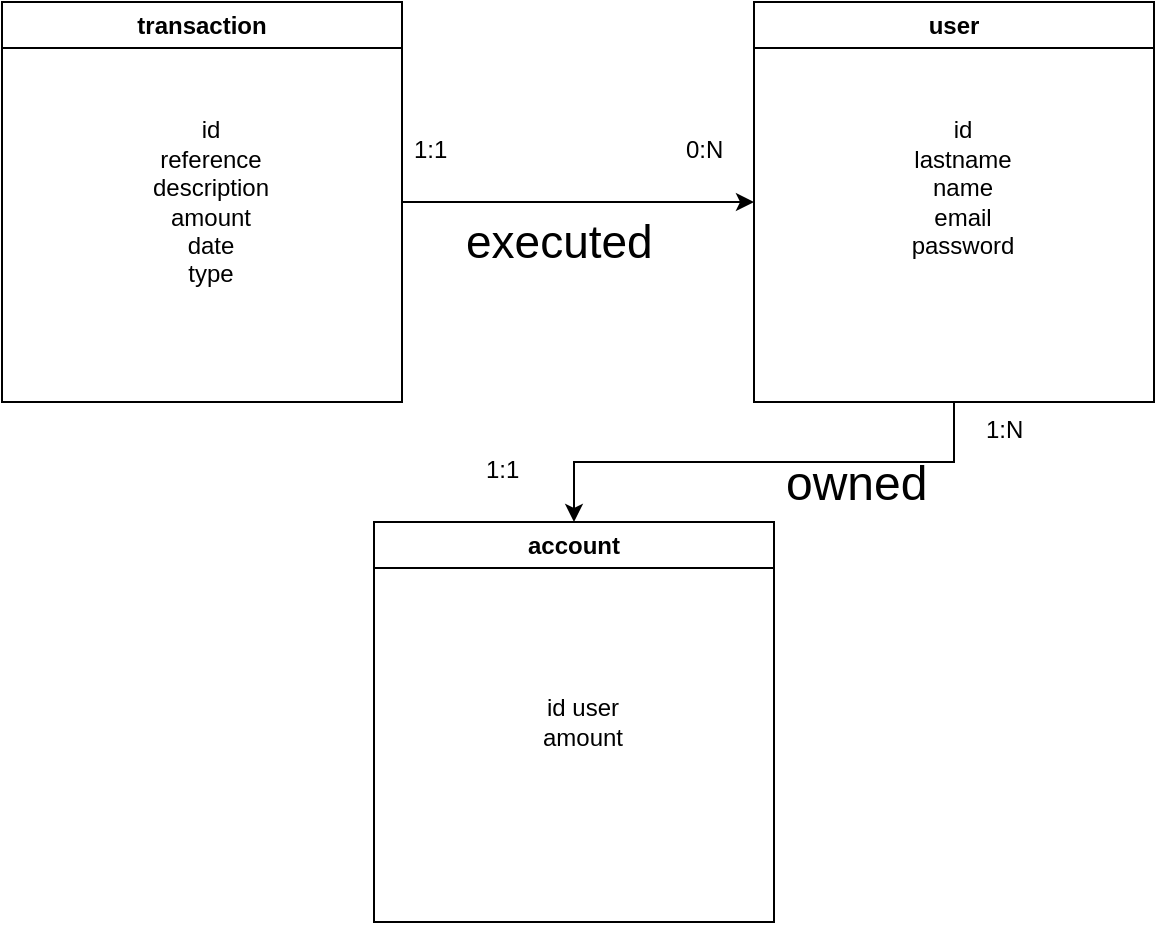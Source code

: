 <mxfile version="26.1.1">
  <diagram name="Page-1" id="mIvOEYJuCrX4_ETJ99ri">
    <mxGraphModel dx="836" dy="473" grid="1" gridSize="10" guides="1" tooltips="1" connect="1" arrows="1" fold="1" page="1" pageScale="1" pageWidth="827" pageHeight="1169" math="0" shadow="0">
      <root>
        <mxCell id="0" />
        <mxCell id="1" parent="0" />
        <mxCell id="tMesw58bgpwUrU_zPGbi-17" value="" style="edgeStyle=orthogonalEdgeStyle;rounded=0;orthogonalLoop=1;jettySize=auto;html=1;" edge="1" parent="1" source="tMesw58bgpwUrU_zPGbi-12" target="tMesw58bgpwUrU_zPGbi-15">
          <mxGeometry relative="1" as="geometry" />
        </mxCell>
        <mxCell id="tMesw58bgpwUrU_zPGbi-12" value="transaction" style="swimlane;whiteSpace=wrap;html=1;" vertex="1" parent="1">
          <mxGeometry x="214" y="20" width="200" height="200" as="geometry" />
        </mxCell>
        <mxCell id="tMesw58bgpwUrU_zPGbi-13" value="id&lt;div&gt;reference&lt;/div&gt;&lt;div&gt;description&lt;/div&gt;&lt;div&gt;amount&lt;/div&gt;&lt;div&gt;date&lt;/div&gt;&lt;div&gt;type&lt;/div&gt;" style="text;html=1;align=center;verticalAlign=middle;resizable=0;points=[];autosize=1;strokeColor=none;fillColor=none;" vertex="1" parent="tMesw58bgpwUrU_zPGbi-12">
          <mxGeometry x="64" y="50" width="80" height="100" as="geometry" />
        </mxCell>
        <mxCell id="tMesw58bgpwUrU_zPGbi-20" value="" style="edgeStyle=orthogonalEdgeStyle;rounded=0;orthogonalLoop=1;jettySize=auto;html=1;" edge="1" parent="1" source="tMesw58bgpwUrU_zPGbi-15" target="tMesw58bgpwUrU_zPGbi-18">
          <mxGeometry relative="1" as="geometry" />
        </mxCell>
        <mxCell id="tMesw58bgpwUrU_zPGbi-15" value="user" style="swimlane;whiteSpace=wrap;html=1;" vertex="1" parent="1">
          <mxGeometry x="590" y="20" width="200" height="200" as="geometry" />
        </mxCell>
        <mxCell id="tMesw58bgpwUrU_zPGbi-16" value="id&lt;div&gt;lastname&lt;/div&gt;&lt;div&gt;name&lt;/div&gt;&lt;div&gt;email&lt;/div&gt;&lt;div&gt;password&lt;/div&gt;&lt;div&gt;&lt;br&gt;&lt;/div&gt;" style="text;html=1;align=center;verticalAlign=middle;resizable=0;points=[];autosize=1;strokeColor=none;fillColor=none;" vertex="1" parent="tMesw58bgpwUrU_zPGbi-15">
          <mxGeometry x="69" y="50" width="70" height="100" as="geometry" />
        </mxCell>
        <mxCell id="tMesw58bgpwUrU_zPGbi-18" value="account" style="swimlane;whiteSpace=wrap;html=1;" vertex="1" parent="1">
          <mxGeometry x="400" y="280" width="200" height="200" as="geometry" />
        </mxCell>
        <mxCell id="tMesw58bgpwUrU_zPGbi-19" value="id user&lt;div&gt;amount&lt;/div&gt;" style="text;html=1;align=center;verticalAlign=middle;resizable=0;points=[];autosize=1;strokeColor=none;fillColor=none;" vertex="1" parent="tMesw58bgpwUrU_zPGbi-18">
          <mxGeometry x="74" y="80" width="60" height="40" as="geometry" />
        </mxCell>
        <mxCell id="tMesw58bgpwUrU_zPGbi-21" value="1:N" style="text;strokeColor=none;fillColor=none;spacingLeft=4;spacingRight=4;overflow=hidden;rotatable=0;points=[[0,0.5],[1,0.5]];portConstraint=eastwest;fontSize=12;whiteSpace=wrap;html=1;" vertex="1" parent="1">
          <mxGeometry x="700" y="220" width="40" height="30" as="geometry" />
        </mxCell>
        <mxCell id="tMesw58bgpwUrU_zPGbi-22" value="1:1" style="text;strokeColor=none;fillColor=none;spacingLeft=4;spacingRight=4;overflow=hidden;rotatable=0;points=[[0,0.5],[1,0.5]];portConstraint=eastwest;fontSize=12;whiteSpace=wrap;html=1;" vertex="1" parent="1">
          <mxGeometry x="450" y="240" width="40" height="30" as="geometry" />
        </mxCell>
        <mxCell id="tMesw58bgpwUrU_zPGbi-23" value="0:N" style="text;strokeColor=none;fillColor=none;spacingLeft=4;spacingRight=4;overflow=hidden;rotatable=0;points=[[0,0.5],[1,0.5]];portConstraint=eastwest;fontSize=12;whiteSpace=wrap;html=1;" vertex="1" parent="1">
          <mxGeometry x="550" y="80" width="40" height="30" as="geometry" />
        </mxCell>
        <mxCell id="tMesw58bgpwUrU_zPGbi-24" value="1:1" style="text;strokeColor=none;fillColor=none;spacingLeft=4;spacingRight=4;overflow=hidden;rotatable=0;points=[[0,0.5],[1,0.5]];portConstraint=eastwest;fontSize=12;whiteSpace=wrap;html=1;" vertex="1" parent="1">
          <mxGeometry x="414" y="80" width="40" height="30" as="geometry" />
        </mxCell>
        <mxCell id="tMesw58bgpwUrU_zPGbi-26" value="owned" style="text;strokeColor=none;fillColor=none;spacingLeft=4;spacingRight=4;overflow=hidden;rotatable=0;points=[[0,0.5],[1,0.5]];portConstraint=eastwest;fontSize=24;whiteSpace=wrap;html=1;" vertex="1" parent="1">
          <mxGeometry x="600" y="240" width="80" height="50" as="geometry" />
        </mxCell>
        <mxCell id="tMesw58bgpwUrU_zPGbi-27" value="executed" style="text;strokeColor=none;fillColor=none;spacingLeft=4;spacingRight=4;overflow=hidden;rotatable=0;points=[[0,0.5],[1,0.5]];portConstraint=eastwest;fontSize=23;whiteSpace=wrap;html=1;" vertex="1" parent="1">
          <mxGeometry x="440" y="120" width="120" height="40" as="geometry" />
        </mxCell>
      </root>
    </mxGraphModel>
  </diagram>
</mxfile>

